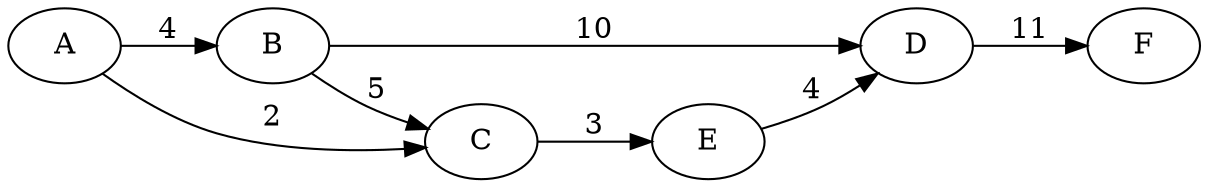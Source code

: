 digraph {
    rankdir=LR; 
    A -> B[label="4",weight="4"];
    A -> C[label="2",weight="2"];
    B -> C[label="5",weight="5"];
    B -> D[label="10",weight="10"];
    C -> E[label="3",weight="3"];
    D -> F[label="11",weight="11"];
    E -> D[label="4",weight="4"];
}